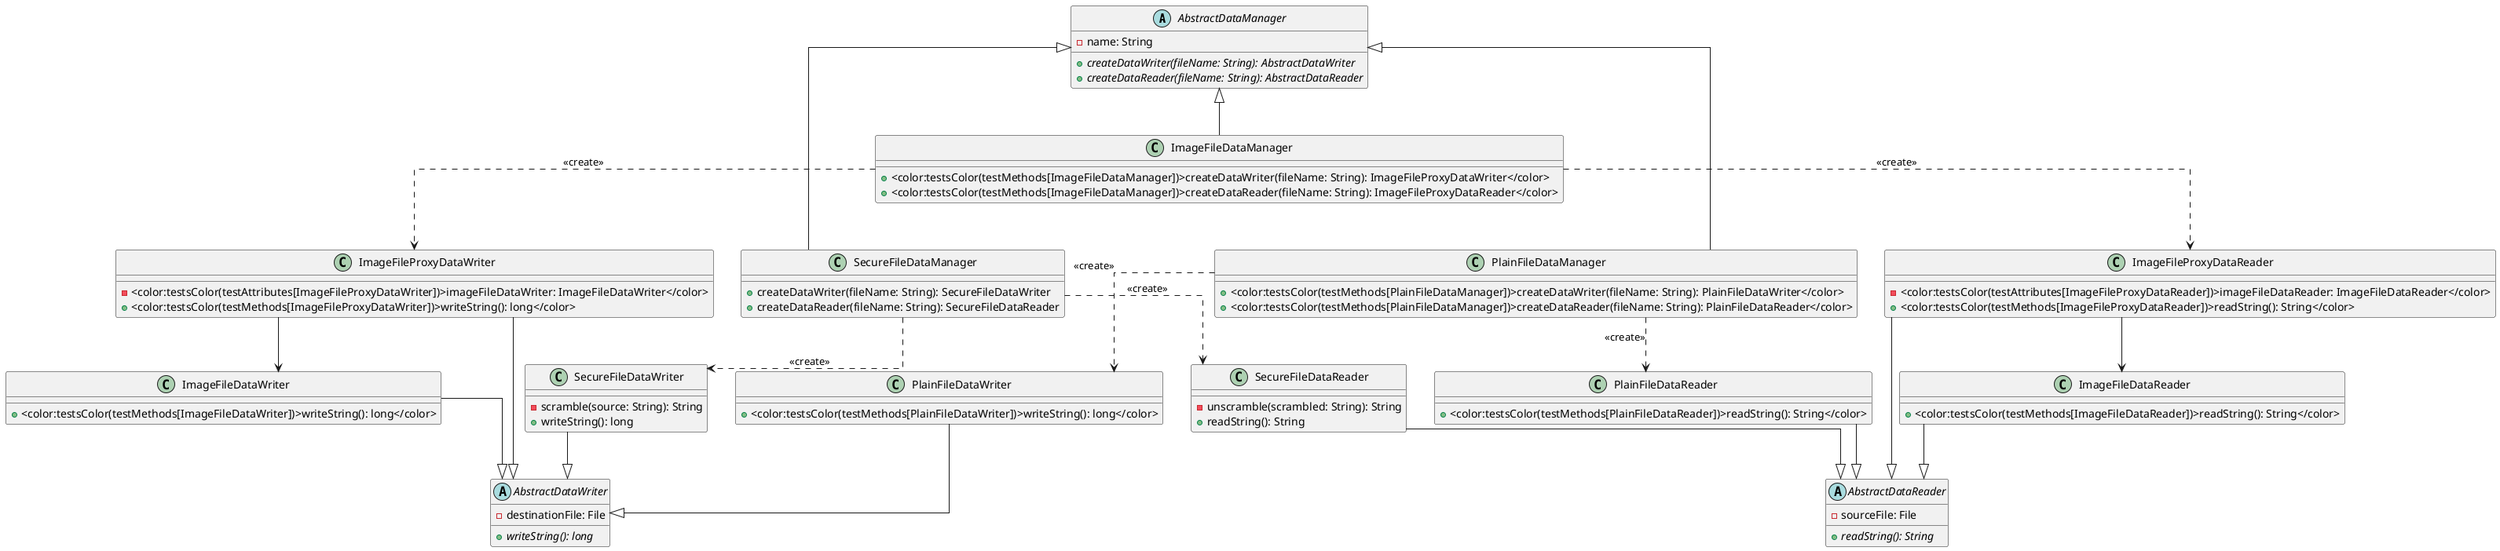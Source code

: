 @startuml
skinparam linetype polyline
skinparam linetype ortho
abstract class AbstractDataManager{
    - name: String 
    + {abstract}  createDataWriter(fileName: String): AbstractDataWriter
    + {abstract}  createDataReader(fileName: String): AbstractDataReader
}

abstract class AbstractDataReader{
    - sourceFile: File 
    + {abstract} readString(): String
}

abstract class AbstractDataWriter{
    - destinationFile: File 
    + {abstract} writeString(): long
}

class SecureFileDataManager{
    + createDataWriter(fileName: String): SecureFileDataWriter
    + createDataReader(fileName: String): SecureFileDataReader
}
class PlainFileDataManager{
    + <color:testsColor(testMethods[PlainFileDataManager])>createDataWriter(fileName: String): PlainFileDataWriter</color>
    + <color:testsColor(testMethods[PlainFileDataManager])>createDataReader(fileName: String): PlainFileDataReader</color>
}
class ImageFileDataManager{
    + <color:testsColor(testMethods[ImageFileDataManager])>createDataWriter(fileName: String): ImageFileProxyDataWriter</color>
    + <color:testsColor(testMethods[ImageFileDataManager])>createDataReader(fileName: String): ImageFileProxyDataReader</color>
}

class SecureFileDataReader{
    - unscramble(scrambled: String): String
    + readString(): String
}

class SecureFileDataWriter{
    - scramble(source: String): String
    + writeString(): long
}
class PlainFileDataReader{
    + <color:testsColor(testMethods[PlainFileDataReader])>readString(): String</color>
}

class PlainFileDataWriter{
    + <color:testsColor(testMethods[PlainFileDataWriter])>writeString(): long</color>
}
class ImageFileDataReader{
    + <color:testsColor(testMethods[ImageFileDataReader])>readString(): String</color>
}

class ImageFileDataWriter{
    + <color:testsColor(testMethods[ImageFileDataWriter])>writeString(): long</color>
}

class ImageFileProxyDataReader{
    - <color:testsColor(testAttributes[ImageFileProxyDataReader])>imageFileDataReader: ImageFileDataReader</color>
    + <color:testsColor(testMethods[ImageFileProxyDataReader])>readString(): String</color>
}

class ImageFileProxyDataWriter{
    - <color:testsColor(testAttributes[ImageFileProxyDataWriter])>imageFileDataWriter: ImageFileDataWriter</color>
    + <color:testsColor(testMethods[ImageFileProxyDataWriter])>writeString(): long</color>
}

AbstractDataManager <|-- SecureFileDataManager
AbstractDataManager <|-- PlainFileDataManager
AbstractDataManager <|-- ImageFileDataManager

SecureFileDataReader --|> AbstractDataReader
PlainFileDataReader --|> AbstractDataReader
ImageFileDataReader --|> AbstractDataReader
ImageFileProxyDataReader --|> AbstractDataReader
ImageFileProxyDataReader --> ImageFileDataReader

SecureFileDataWriter --|> AbstractDataWriter
PlainFileDataWriter --|> AbstractDataWriter
ImageFileDataWriter --|> AbstractDataWriter
ImageFileProxyDataWriter --|> AbstractDataWriter
ImageFileProxyDataWriter --> ImageFileDataWriter

SecureFileDataManager ..>SecureFileDataReader: <<create>>
SecureFileDataManager ..>SecureFileDataWriter: <<create>>

PlainFileDataManager ..>PlainFileDataReader: <<create>>
PlainFileDataManager ..>PlainFileDataWriter: <<create>>

ImageFileDataManager ..>ImageFileProxyDataReader: <<create>>
ImageFileDataManager ..>ImageFileProxyDataWriter: <<create>>


@enduml

